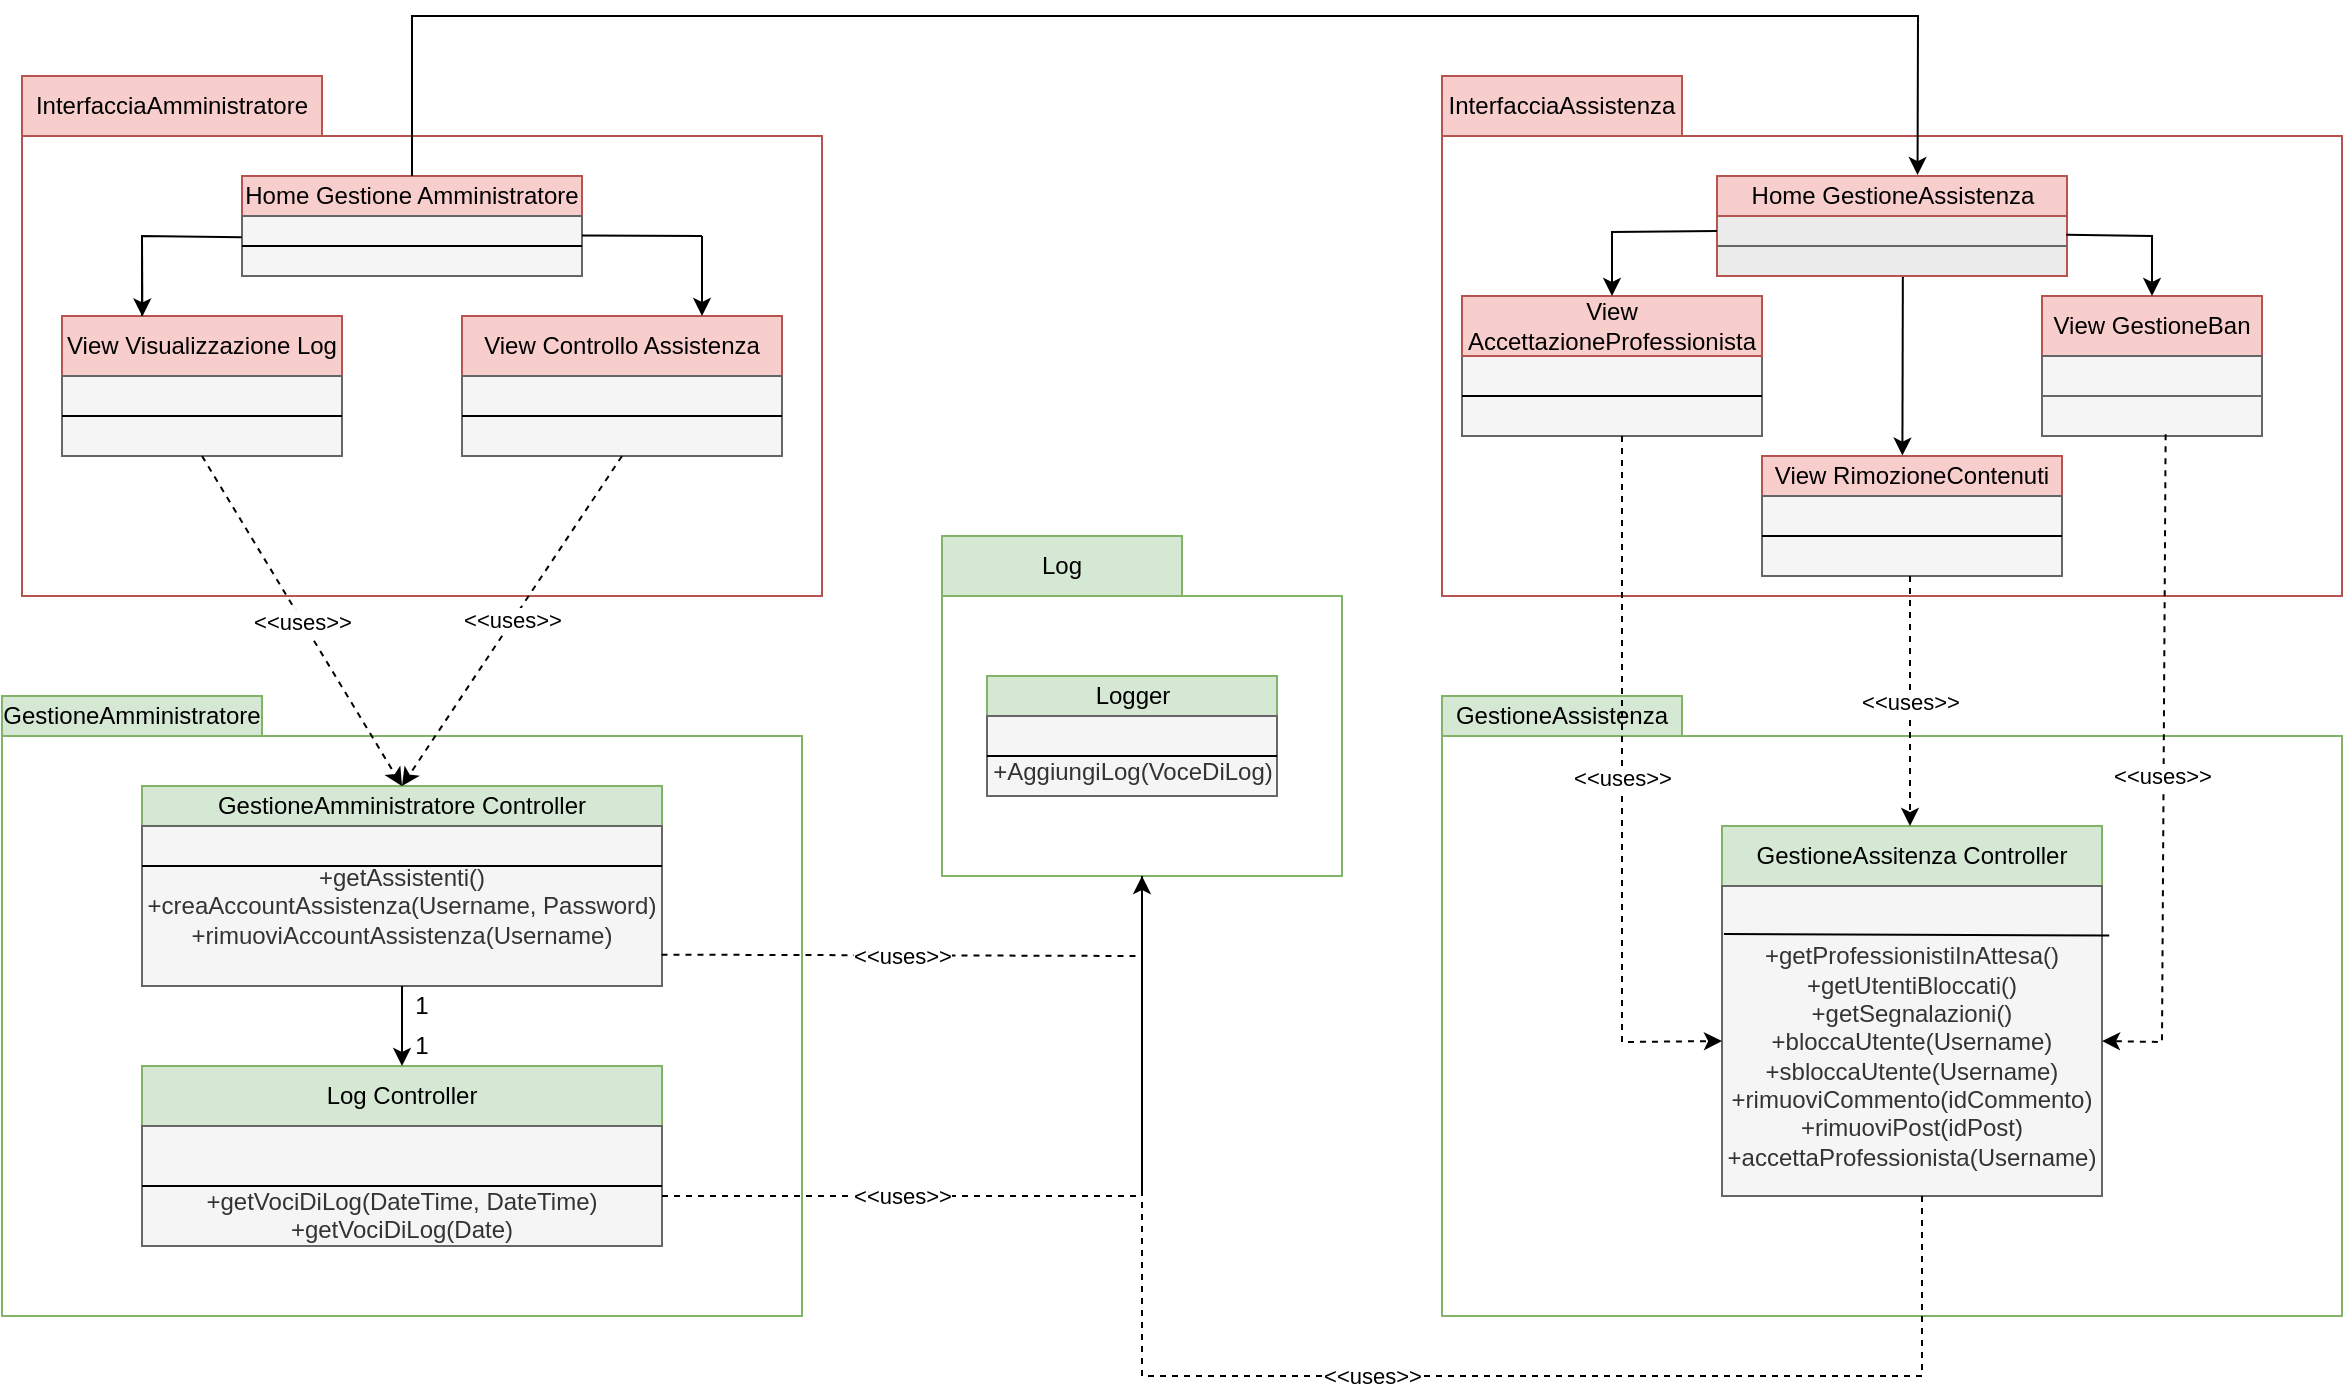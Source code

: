 <mxfile version="21.3.2">
  <diagram name="Pagina-1" id="t3WNDSSrl377M0ZZJApQ">
    <mxGraphModel dx="1000" dy="1685" grid="1" gridSize="10" guides="1" tooltips="1" connect="1" arrows="1" fold="1" page="1" pageScale="1" pageWidth="827" pageHeight="1169" math="0" shadow="0">
      <root>
        <mxCell id="0" />
        <mxCell id="1" parent="0" />
        <mxCell id="_iW7lStZhV066AtyDzzr-1" value="" style="rounded=0;whiteSpace=wrap;html=1;fillColor=none;strokeColor=#b85450;" vertex="1" parent="1">
          <mxGeometry x="60" y="60" width="400" height="230" as="geometry" />
        </mxCell>
        <mxCell id="_iW7lStZhV066AtyDzzr-2" value="InterfacciaAmministratore" style="rounded=0;whiteSpace=wrap;html=1;fillColor=#f8cecc;strokeColor=#b85450;" vertex="1" parent="1">
          <mxGeometry x="60" y="30" width="150" height="30" as="geometry" />
        </mxCell>
        <mxCell id="_iW7lStZhV066AtyDzzr-3" value="Home Gestione Amministratore" style="rounded=0;whiteSpace=wrap;html=1;fillColor=#f8cecc;strokeColor=#b85450;" vertex="1" parent="1">
          <mxGeometry x="170" y="80" width="170" height="20" as="geometry" />
        </mxCell>
        <mxCell id="_iW7lStZhV066AtyDzzr-4" value="" style="rounded=0;whiteSpace=wrap;html=1;fillColor=#f5f5f5;fontColor=#333333;strokeColor=#666666;" vertex="1" parent="1">
          <mxGeometry x="170" y="100" width="170" height="30" as="geometry" />
        </mxCell>
        <mxCell id="_iW7lStZhV066AtyDzzr-5" value="" style="endArrow=none;html=1;rounded=0;exitX=0;exitY=0.5;exitDx=0;exitDy=0;entryX=1;entryY=0.5;entryDx=0;entryDy=0;" edge="1" parent="1" source="_iW7lStZhV066AtyDzzr-4" target="_iW7lStZhV066AtyDzzr-4">
          <mxGeometry width="50" height="50" relative="1" as="geometry">
            <mxPoint x="390" y="180" as="sourcePoint" />
            <mxPoint x="440" y="130" as="targetPoint" />
          </mxGeometry>
        </mxCell>
        <mxCell id="_iW7lStZhV066AtyDzzr-6" value="View Visualizzazione Log" style="rounded=0;whiteSpace=wrap;html=1;fillColor=#f8cecc;strokeColor=#b85450;" vertex="1" parent="1">
          <mxGeometry x="80" y="150" width="140" height="30" as="geometry" />
        </mxCell>
        <mxCell id="_iW7lStZhV066AtyDzzr-7" value="" style="rounded=0;whiteSpace=wrap;html=1;fillColor=#f5f5f5;fontColor=#333333;strokeColor=#666666;" vertex="1" parent="1">
          <mxGeometry x="80" y="180" width="140" height="40" as="geometry" />
        </mxCell>
        <mxCell id="_iW7lStZhV066AtyDzzr-8" value="" style="endArrow=none;html=1;rounded=0;exitX=0;exitY=0.5;exitDx=0;exitDy=0;entryX=1;entryY=0.5;entryDx=0;entryDy=0;" edge="1" parent="1" source="_iW7lStZhV066AtyDzzr-7" target="_iW7lStZhV066AtyDzzr-7">
          <mxGeometry width="50" height="50" relative="1" as="geometry">
            <mxPoint x="390" y="180" as="sourcePoint" />
            <mxPoint x="440" y="130" as="targetPoint" />
          </mxGeometry>
        </mxCell>
        <mxCell id="_iW7lStZhV066AtyDzzr-9" value="View Controllo Assistenza" style="rounded=0;whiteSpace=wrap;html=1;fillColor=#f8cecc;strokeColor=#b85450;" vertex="1" parent="1">
          <mxGeometry x="280" y="150" width="160" height="30" as="geometry" />
        </mxCell>
        <mxCell id="_iW7lStZhV066AtyDzzr-11" value="" style="rounded=0;whiteSpace=wrap;html=1;fillColor=#f5f5f5;fontColor=#333333;strokeColor=#666666;" vertex="1" parent="1">
          <mxGeometry x="280" y="180" width="160" height="40" as="geometry" />
        </mxCell>
        <mxCell id="_iW7lStZhV066AtyDzzr-12" value="" style="endArrow=none;html=1;rounded=0;exitX=0;exitY=0.5;exitDx=0;exitDy=0;entryX=1;entryY=0.5;entryDx=0;entryDy=0;" edge="1" parent="1" source="_iW7lStZhV066AtyDzzr-11" target="_iW7lStZhV066AtyDzzr-11">
          <mxGeometry width="50" height="50" relative="1" as="geometry">
            <mxPoint x="390" y="180" as="sourcePoint" />
            <mxPoint x="440" y="130" as="targetPoint" />
          </mxGeometry>
        </mxCell>
        <mxCell id="_iW7lStZhV066AtyDzzr-13" value="" style="endArrow=none;html=1;rounded=0;exitX=1;exitY=0.323;exitDx=0;exitDy=0;exitPerimeter=0;" edge="1" parent="1" source="_iW7lStZhV066AtyDzzr-4">
          <mxGeometry width="50" height="50" relative="1" as="geometry">
            <mxPoint x="390" y="180" as="sourcePoint" />
            <mxPoint x="400" y="110" as="targetPoint" />
          </mxGeometry>
        </mxCell>
        <mxCell id="_iW7lStZhV066AtyDzzr-14" value="" style="endArrow=classic;html=1;rounded=0;entryX=0.75;entryY=0;entryDx=0;entryDy=0;" edge="1" parent="1" target="_iW7lStZhV066AtyDzzr-9">
          <mxGeometry width="50" height="50" relative="1" as="geometry">
            <mxPoint x="400" y="110" as="sourcePoint" />
            <mxPoint x="440" y="110" as="targetPoint" />
          </mxGeometry>
        </mxCell>
        <mxCell id="_iW7lStZhV066AtyDzzr-15" value="" style="endArrow=none;html=1;rounded=0;exitX=-0.001;exitY=0.356;exitDx=0;exitDy=0;exitPerimeter=0;" edge="1" parent="1" source="_iW7lStZhV066AtyDzzr-4">
          <mxGeometry width="50" height="50" relative="1" as="geometry">
            <mxPoint x="220" y="160" as="sourcePoint" />
            <mxPoint x="120" y="150" as="targetPoint" />
            <Array as="points">
              <mxPoint x="120" y="110" />
            </Array>
          </mxGeometry>
        </mxCell>
        <mxCell id="_iW7lStZhV066AtyDzzr-16" value="" style="endArrow=classic;html=1;rounded=0;entryX=0.287;entryY=0.007;entryDx=0;entryDy=0;entryPerimeter=0;" edge="1" parent="1" target="_iW7lStZhV066AtyDzzr-6">
          <mxGeometry width="50" height="50" relative="1" as="geometry">
            <mxPoint x="120" y="110" as="sourcePoint" />
            <mxPoint x="190" y="110" as="targetPoint" />
          </mxGeometry>
        </mxCell>
        <mxCell id="_iW7lStZhV066AtyDzzr-17" value="" style="rounded=0;whiteSpace=wrap;html=1;fillColor=none;strokeColor=#82b366;" vertex="1" parent="1">
          <mxGeometry x="520" y="290" width="200" height="140" as="geometry" />
        </mxCell>
        <mxCell id="_iW7lStZhV066AtyDzzr-18" value="Log" style="rounded=0;whiteSpace=wrap;html=1;fillColor=#d5e8d4;strokeColor=#82b366;" vertex="1" parent="1">
          <mxGeometry x="520" y="260" width="120" height="30" as="geometry" />
        </mxCell>
        <mxCell id="_iW7lStZhV066AtyDzzr-19" value="" style="rounded=0;whiteSpace=wrap;html=1;fillColor=none;strokeColor=#b85450;" vertex="1" parent="1">
          <mxGeometry x="770" y="60" width="450" height="230" as="geometry" />
        </mxCell>
        <mxCell id="_iW7lStZhV066AtyDzzr-20" value="InterfacciaAssistenza" style="rounded=0;whiteSpace=wrap;html=1;fillColor=#f8cecc;strokeColor=#b85450;" vertex="1" parent="1">
          <mxGeometry x="770" y="30" width="120" height="30" as="geometry" />
        </mxCell>
        <mxCell id="_iW7lStZhV066AtyDzzr-21" value="Home GestioneAssistenza" style="rounded=0;whiteSpace=wrap;html=1;fillColor=#f8cecc;strokeColor=#b85450;" vertex="1" parent="1">
          <mxGeometry x="907.5" y="80" width="175" height="20" as="geometry" />
        </mxCell>
        <mxCell id="_iW7lStZhV066AtyDzzr-22" value="" style="rounded=0;whiteSpace=wrap;html=1;fillColor=#EBEBEB;strokeColor=#b85450;" vertex="1" parent="1">
          <mxGeometry x="907.5" y="100" width="175" height="30" as="geometry" />
        </mxCell>
        <mxCell id="_iW7lStZhV066AtyDzzr-23" value="" style="endArrow=none;html=1;rounded=0;entryX=1;entryY=0.5;entryDx=0;entryDy=0;exitX=0;exitY=0.5;exitDx=0;exitDy=0;strokeColor=#666666;fillColor=#f5f5f5;" edge="1" parent="1" source="_iW7lStZhV066AtyDzzr-22" target="_iW7lStZhV066AtyDzzr-22">
          <mxGeometry width="50" height="50" relative="1" as="geometry">
            <mxPoint x="870" y="100" as="sourcePoint" />
            <mxPoint x="920" y="50" as="targetPoint" />
          </mxGeometry>
        </mxCell>
        <mxCell id="_iW7lStZhV066AtyDzzr-24" value="" style="rounded=0;whiteSpace=wrap;html=1;fillColor=#f5f5f5;fontColor=#333333;strokeColor=#666666;" vertex="1" parent="1">
          <mxGeometry x="780" y="170" width="150" height="40" as="geometry" />
        </mxCell>
        <mxCell id="_iW7lStZhV066AtyDzzr-25" value="View GestioneBan" style="rounded=0;whiteSpace=wrap;html=1;fillColor=#f8cecc;strokeColor=#b85450;" vertex="1" parent="1">
          <mxGeometry x="1070" y="140" width="110" height="30" as="geometry" />
        </mxCell>
        <mxCell id="_iW7lStZhV066AtyDzzr-26" value="View AccettazioneProfessionista" style="rounded=0;whiteSpace=wrap;html=1;fillColor=#f8cecc;strokeColor=#b85450;" vertex="1" parent="1">
          <mxGeometry x="780" y="140" width="150" height="30" as="geometry" />
        </mxCell>
        <mxCell id="_iW7lStZhV066AtyDzzr-27" value="" style="endArrow=none;html=1;rounded=0;exitX=0;exitY=0.5;exitDx=0;exitDy=0;entryX=1;entryY=0.5;entryDx=0;entryDy=0;" edge="1" parent="1" source="_iW7lStZhV066AtyDzzr-24" target="_iW7lStZhV066AtyDzzr-24">
          <mxGeometry width="50" height="50" relative="1" as="geometry">
            <mxPoint x="1040" y="170" as="sourcePoint" />
            <mxPoint x="1090" y="120" as="targetPoint" />
          </mxGeometry>
        </mxCell>
        <mxCell id="_iW7lStZhV066AtyDzzr-28" value="" style="rounded=0;whiteSpace=wrap;html=1;fillColor=#f5f5f5;fontColor=#333333;strokeColor=#666666;" vertex="1" parent="1">
          <mxGeometry x="1070" y="170" width="110" height="40" as="geometry" />
        </mxCell>
        <mxCell id="_iW7lStZhV066AtyDzzr-29" value="" style="endArrow=none;html=1;rounded=0;exitX=0;exitY=0.5;exitDx=0;exitDy=0;entryX=1;entryY=0.5;entryDx=0;entryDy=0;fillColor=#f5f5f5;strokeColor=#666666;" edge="1" parent="1" source="_iW7lStZhV066AtyDzzr-28" target="_iW7lStZhV066AtyDzzr-28">
          <mxGeometry width="50" height="50" relative="1" as="geometry">
            <mxPoint x="1040" y="170" as="sourcePoint" />
            <mxPoint x="1090" y="120" as="targetPoint" />
          </mxGeometry>
        </mxCell>
        <mxCell id="_iW7lStZhV066AtyDzzr-30" value="View RimozioneContenuti" style="rounded=0;whiteSpace=wrap;html=1;fillColor=#f8cecc;strokeColor=#b85450;" vertex="1" parent="1">
          <mxGeometry x="930" y="220" width="150" height="20" as="geometry" />
        </mxCell>
        <mxCell id="_iW7lStZhV066AtyDzzr-31" value="" style="rounded=0;whiteSpace=wrap;html=1;fillColor=#f5f5f5;fontColor=#333333;strokeColor=#666666;" vertex="1" parent="1">
          <mxGeometry x="930" y="240" width="150" height="40" as="geometry" />
        </mxCell>
        <mxCell id="_iW7lStZhV066AtyDzzr-33" value="" style="endArrow=none;html=1;rounded=0;exitX=0;exitY=0.5;exitDx=0;exitDy=0;entryX=1;entryY=0.5;entryDx=0;entryDy=0;" edge="1" parent="1" source="_iW7lStZhV066AtyDzzr-31" target="_iW7lStZhV066AtyDzzr-31">
          <mxGeometry width="50" height="50" relative="1" as="geometry">
            <mxPoint x="1040" y="170" as="sourcePoint" />
            <mxPoint x="1090" y="120" as="targetPoint" />
          </mxGeometry>
        </mxCell>
        <mxCell id="_iW7lStZhV066AtyDzzr-36" value="" style="endArrow=classic;html=1;rounded=0;exitX=0.531;exitY=1.016;exitDx=0;exitDy=0;exitPerimeter=0;entryX=0.468;entryY=-0.01;entryDx=0;entryDy=0;entryPerimeter=0;" edge="1" parent="1" source="_iW7lStZhV066AtyDzzr-22" target="_iW7lStZhV066AtyDzzr-30">
          <mxGeometry width="50" height="50" relative="1" as="geometry">
            <mxPoint x="1040" y="240" as="sourcePoint" />
            <mxPoint x="1090" y="190" as="targetPoint" />
          </mxGeometry>
        </mxCell>
        <mxCell id="_iW7lStZhV066AtyDzzr-37" value="" style="endArrow=classic;html=1;rounded=0;exitX=0.998;exitY=0.313;exitDx=0;exitDy=0;entryX=0.5;entryY=0;entryDx=0;entryDy=0;exitPerimeter=0;" edge="1" parent="1" source="_iW7lStZhV066AtyDzzr-22" target="_iW7lStZhV066AtyDzzr-25">
          <mxGeometry width="50" height="50" relative="1" as="geometry">
            <mxPoint x="1040" y="170" as="sourcePoint" />
            <mxPoint x="1090" y="120" as="targetPoint" />
            <Array as="points">
              <mxPoint x="1125" y="110" />
            </Array>
          </mxGeometry>
        </mxCell>
        <mxCell id="_iW7lStZhV066AtyDzzr-38" value="" style="endArrow=classic;html=1;rounded=0;exitX=0;exitY=0.25;exitDx=0;exitDy=0;entryX=0.5;entryY=0;entryDx=0;entryDy=0;" edge="1" parent="1" source="_iW7lStZhV066AtyDzzr-22" target="_iW7lStZhV066AtyDzzr-26">
          <mxGeometry width="50" height="50" relative="1" as="geometry">
            <mxPoint x="910" y="150" as="sourcePoint" />
            <mxPoint x="960" y="100" as="targetPoint" />
            <Array as="points">
              <mxPoint x="855" y="108" />
            </Array>
          </mxGeometry>
        </mxCell>
        <mxCell id="_iW7lStZhV066AtyDzzr-39" value="Logger" style="rounded=0;whiteSpace=wrap;html=1;fillColor=#d5e8d4;strokeColor=#82b366;" vertex="1" parent="1">
          <mxGeometry x="542.5" y="330" width="145" height="20" as="geometry" />
        </mxCell>
        <mxCell id="_iW7lStZhV066AtyDzzr-40" value="&lt;br&gt;+AggiungiLog(VoceDiLog)&lt;br&gt;" style="rounded=0;whiteSpace=wrap;html=1;fillColor=#f5f5f5;fontColor=#333333;strokeColor=#666666;" vertex="1" parent="1">
          <mxGeometry x="542.5" y="350" width="145" height="40" as="geometry" />
        </mxCell>
        <mxCell id="_iW7lStZhV066AtyDzzr-41" value="" style="endArrow=none;html=1;rounded=0;exitX=0;exitY=0.5;exitDx=0;exitDy=0;entryX=1;entryY=0.5;entryDx=0;entryDy=0;" edge="1" parent="1" source="_iW7lStZhV066AtyDzzr-40" target="_iW7lStZhV066AtyDzzr-40">
          <mxGeometry width="50" height="50" relative="1" as="geometry">
            <mxPoint x="650" y="270" as="sourcePoint" />
            <mxPoint x="700" y="220" as="targetPoint" />
          </mxGeometry>
        </mxCell>
        <mxCell id="_iW7lStZhV066AtyDzzr-42" value="" style="rounded=0;whiteSpace=wrap;html=1;fillColor=none;strokeColor=#82b366;" vertex="1" parent="1">
          <mxGeometry x="50" y="360" width="400" height="290" as="geometry" />
        </mxCell>
        <mxCell id="_iW7lStZhV066AtyDzzr-43" value="GestioneAmministratore" style="rounded=0;whiteSpace=wrap;html=1;fillColor=#d5e8d4;strokeColor=#82b366;" vertex="1" parent="1">
          <mxGeometry x="50" y="340" width="130" height="20" as="geometry" />
        </mxCell>
        <mxCell id="_iW7lStZhV066AtyDzzr-44" value="GestioneAmministratore Controller" style="rounded=0;whiteSpace=wrap;html=1;fillColor=#d5e8d4;strokeColor=#82b366;" vertex="1" parent="1">
          <mxGeometry x="120" y="385" width="260" height="20" as="geometry" />
        </mxCell>
        <mxCell id="_iW7lStZhV066AtyDzzr-45" value="+getAssistenti()&lt;br&gt;+creaAccountAssistenza(Username, Password)&lt;br&gt;+rimuoviAccountAssistenza(Username)" style="rounded=0;whiteSpace=wrap;html=1;fillColor=#f5f5f5;fontColor=#333333;strokeColor=#666666;" vertex="1" parent="1">
          <mxGeometry x="120" y="405" width="260" height="80" as="geometry" />
        </mxCell>
        <mxCell id="_iW7lStZhV066AtyDzzr-46" value="" style="endArrow=none;html=1;rounded=0;exitX=0;exitY=0.25;exitDx=0;exitDy=0;entryX=1;entryY=0.25;entryDx=0;entryDy=0;" edge="1" parent="1" source="_iW7lStZhV066AtyDzzr-45" target="_iW7lStZhV066AtyDzzr-45">
          <mxGeometry width="50" height="50" relative="1" as="geometry">
            <mxPoint x="270" y="470" as="sourcePoint" />
            <mxPoint x="320" y="420" as="targetPoint" />
          </mxGeometry>
        </mxCell>
        <mxCell id="_iW7lStZhV066AtyDzzr-47" value="Log Controller" style="rounded=0;whiteSpace=wrap;html=1;fillColor=#d5e8d4;strokeColor=#82b366;" vertex="1" parent="1">
          <mxGeometry x="120" y="525" width="260" height="30" as="geometry" />
        </mxCell>
        <mxCell id="_iW7lStZhV066AtyDzzr-48" value="&lt;br&gt;&lt;br&gt;+getVociDiLog(DateTime, DateTime)&lt;br&gt;+getVociDiLog(Date)" style="rounded=0;whiteSpace=wrap;html=1;fillColor=#f5f5f5;fontColor=#333333;strokeColor=#666666;" vertex="1" parent="1">
          <mxGeometry x="120" y="555" width="260" height="60" as="geometry" />
        </mxCell>
        <mxCell id="_iW7lStZhV066AtyDzzr-49" value="" style="endArrow=none;html=1;rounded=0;exitX=0;exitY=0.5;exitDx=0;exitDy=0;entryX=1;entryY=0.5;entryDx=0;entryDy=0;" edge="1" parent="1" source="_iW7lStZhV066AtyDzzr-48" target="_iW7lStZhV066AtyDzzr-48">
          <mxGeometry width="50" height="50" relative="1" as="geometry">
            <mxPoint x="300" y="540" as="sourcePoint" />
            <mxPoint x="350" y="490" as="targetPoint" />
          </mxGeometry>
        </mxCell>
        <mxCell id="_iW7lStZhV066AtyDzzr-50" value="" style="endArrow=classic;html=1;rounded=0;exitX=0.5;exitY=1;exitDx=0;exitDy=0;entryX=0.5;entryY=0;entryDx=0;entryDy=0;" edge="1" parent="1" source="_iW7lStZhV066AtyDzzr-45" target="_iW7lStZhV066AtyDzzr-47">
          <mxGeometry width="50" height="50" relative="1" as="geometry">
            <mxPoint x="300" y="540" as="sourcePoint" />
            <mxPoint x="350" y="490" as="targetPoint" />
          </mxGeometry>
        </mxCell>
        <mxCell id="_iW7lStZhV066AtyDzzr-51" value="1" style="text;html=1;strokeColor=none;fillColor=none;align=center;verticalAlign=middle;whiteSpace=wrap;rounded=0;" vertex="1" parent="1">
          <mxGeometry x="230" y="480" width="60" height="30" as="geometry" />
        </mxCell>
        <mxCell id="_iW7lStZhV066AtyDzzr-52" value="1" style="text;html=1;strokeColor=none;fillColor=none;align=center;verticalAlign=middle;whiteSpace=wrap;rounded=0;" vertex="1" parent="1">
          <mxGeometry x="230" y="500" width="60" height="30" as="geometry" />
        </mxCell>
        <mxCell id="_iW7lStZhV066AtyDzzr-56" value="&amp;lt;&amp;lt;uses&amp;gt;&amp;gt;" style="endArrow=classic;html=1;rounded=0;exitX=0.5;exitY=1;exitDx=0;exitDy=0;entryX=0.5;entryY=0;entryDx=0;entryDy=0;dashed=1;" edge="1" parent="1" source="_iW7lStZhV066AtyDzzr-7" target="_iW7lStZhV066AtyDzzr-44">
          <mxGeometry width="50" height="50" relative="1" as="geometry">
            <mxPoint x="300" y="260" as="sourcePoint" />
            <mxPoint x="350" y="210" as="targetPoint" />
          </mxGeometry>
        </mxCell>
        <mxCell id="_iW7lStZhV066AtyDzzr-57" value="&amp;lt;&amp;lt;uses&amp;gt;&amp;gt;" style="endArrow=classic;html=1;rounded=0;exitX=0.5;exitY=1;exitDx=0;exitDy=0;entryX=0.5;entryY=0;entryDx=0;entryDy=0;dashed=1;" edge="1" parent="1" source="_iW7lStZhV066AtyDzzr-11" target="_iW7lStZhV066AtyDzzr-44">
          <mxGeometry width="50" height="50" relative="1" as="geometry">
            <mxPoint x="300" y="260" as="sourcePoint" />
            <mxPoint x="350" y="210" as="targetPoint" />
          </mxGeometry>
        </mxCell>
        <mxCell id="_iW7lStZhV066AtyDzzr-58" value="" style="endArrow=classic;html=1;rounded=0;exitX=0.5;exitY=0;exitDx=0;exitDy=0;entryX=0.573;entryY=-0.024;entryDx=0;entryDy=0;entryPerimeter=0;" edge="1" parent="1" source="_iW7lStZhV066AtyDzzr-3" target="_iW7lStZhV066AtyDzzr-21">
          <mxGeometry width="50" height="50" relative="1" as="geometry">
            <mxPoint x="310" y="80" as="sourcePoint" />
            <mxPoint x="360" y="30" as="targetPoint" />
            <Array as="points">
              <mxPoint x="255" />
              <mxPoint x="1008" />
            </Array>
          </mxGeometry>
        </mxCell>
        <mxCell id="_iW7lStZhV066AtyDzzr-60" value="" style="rounded=0;whiteSpace=wrap;html=1;fillColor=none;strokeColor=#82b366;" vertex="1" parent="1">
          <mxGeometry x="770" y="360" width="450" height="290" as="geometry" />
        </mxCell>
        <mxCell id="_iW7lStZhV066AtyDzzr-61" value="GestioneAssistenza" style="rounded=0;whiteSpace=wrap;html=1;fillColor=#d5e8d4;strokeColor=#82b366;" vertex="1" parent="1">
          <mxGeometry x="770" y="340" width="120" height="20" as="geometry" />
        </mxCell>
        <mxCell id="_iW7lStZhV066AtyDzzr-62" value="GestioneAssitenza Controller" style="rounded=0;whiteSpace=wrap;html=1;fillColor=#d5e8d4;strokeColor=#82b366;" vertex="1" parent="1">
          <mxGeometry x="910" y="405" width="190" height="30" as="geometry" />
        </mxCell>
        <mxCell id="_iW7lStZhV066AtyDzzr-63" value="&lt;br&gt;+getProfessionistiInAttesa()&lt;br&gt;+getUtentiBloccati()&lt;br&gt;+getSegnalazioni()&lt;br&gt;+bloccaUtente(Username)&lt;br&gt;+sbloccaUtente(Username)&lt;br&gt;+rimuoviCommento(idCommento)&lt;br&gt;+rimuoviPost(idPost)&lt;br&gt;+accettaProfessionista(Username)" style="rounded=0;whiteSpace=wrap;html=1;fillColor=#f5f5f5;fontColor=#333333;strokeColor=#666666;" vertex="1" parent="1">
          <mxGeometry x="910" y="435" width="190" height="155" as="geometry" />
        </mxCell>
        <mxCell id="_iW7lStZhV066AtyDzzr-64" value="" style="endArrow=none;html=1;rounded=0;entryX=1.019;entryY=0.16;entryDx=0;entryDy=0;exitX=0.005;exitY=0.155;exitDx=0;exitDy=0;entryPerimeter=0;exitPerimeter=0;" edge="1" parent="1" source="_iW7lStZhV066AtyDzzr-63" target="_iW7lStZhV066AtyDzzr-63">
          <mxGeometry width="50" height="50" relative="1" as="geometry">
            <mxPoint x="710" y="430" as="sourcePoint" />
            <mxPoint x="760" y="380" as="targetPoint" />
          </mxGeometry>
        </mxCell>
        <mxCell id="_iW7lStZhV066AtyDzzr-66" value="&amp;lt;&amp;lt;uses&amp;gt;&amp;gt;" style="endArrow=classic;html=1;rounded=0;exitX=0.5;exitY=1;exitDx=0;exitDy=0;entryX=0.5;entryY=0;entryDx=0;entryDy=0;dashed=1;" edge="1" parent="1">
          <mxGeometry width="50" height="50" relative="1" as="geometry">
            <mxPoint x="1004" y="280" as="sourcePoint" />
            <mxPoint x="1004" y="405" as="targetPoint" />
          </mxGeometry>
        </mxCell>
        <mxCell id="_iW7lStZhV066AtyDzzr-67" value="&amp;lt;&amp;lt;uses&amp;gt;&amp;gt;" style="endArrow=classic;html=1;rounded=0;exitX=0.562;exitY=0.977;exitDx=0;exitDy=0;entryX=1;entryY=0.5;entryDx=0;entryDy=0;dashed=1;exitPerimeter=0;" edge="1" parent="1" source="_iW7lStZhV066AtyDzzr-28" target="_iW7lStZhV066AtyDzzr-63">
          <mxGeometry x="0.024" y="-1" width="50" height="50" relative="1" as="geometry">
            <mxPoint x="900" y="240" as="sourcePoint" />
            <mxPoint x="950" y="190" as="targetPoint" />
            <Array as="points">
              <mxPoint x="1130" y="513" />
            </Array>
            <mxPoint as="offset" />
          </mxGeometry>
        </mxCell>
        <mxCell id="_iW7lStZhV066AtyDzzr-68" value="" style="endArrow=classic;html=1;rounded=0;entryX=0;entryY=0.5;entryDx=0;entryDy=0;dashed=1;" edge="1" parent="1" target="_iW7lStZhV066AtyDzzr-63">
          <mxGeometry width="50" height="50" relative="1" as="geometry">
            <mxPoint x="860" y="210" as="sourcePoint" />
            <mxPoint x="950" y="380" as="targetPoint" />
            <Array as="points">
              <mxPoint x="860" y="513" />
            </Array>
          </mxGeometry>
        </mxCell>
        <mxCell id="_iW7lStZhV066AtyDzzr-69" value="&amp;lt;&amp;lt;uses&amp;gt;&amp;gt;" style="edgeLabel;html=1;align=center;verticalAlign=middle;resizable=0;points=[];" vertex="1" connectable="0" parent="_iW7lStZhV066AtyDzzr-68">
          <mxGeometry x="0.549" relative="1" as="geometry">
            <mxPoint y="-103" as="offset" />
          </mxGeometry>
        </mxCell>
        <mxCell id="_iW7lStZhV066AtyDzzr-70" value="&amp;lt;&amp;lt;uses&amp;gt;&amp;gt;" style="endArrow=classic;html=1;rounded=0;entryX=0.5;entryY=1;entryDx=0;entryDy=0;dashed=1;" edge="1" parent="1" target="_iW7lStZhV066AtyDzzr-17">
          <mxGeometry width="50" height="50" relative="1" as="geometry">
            <mxPoint x="1010" y="590" as="sourcePoint" />
            <mxPoint x="610" y="430" as="targetPoint" />
            <Array as="points">
              <mxPoint x="1010" y="680" />
              <mxPoint x="620" y="680" />
            </Array>
          </mxGeometry>
        </mxCell>
        <mxCell id="_iW7lStZhV066AtyDzzr-72" value="&amp;lt;&amp;lt;uses&amp;gt;&amp;gt;" style="endArrow=none;html=1;rounded=0;exitX=0.999;exitY=0.804;exitDx=0;exitDy=0;exitPerimeter=0;dashed=1;" edge="1" parent="1" source="_iW7lStZhV066AtyDzzr-45">
          <mxGeometry width="50" height="50" relative="1" as="geometry">
            <mxPoint x="350" y="530" as="sourcePoint" />
            <mxPoint x="620" y="470" as="targetPoint" />
          </mxGeometry>
        </mxCell>
        <mxCell id="_iW7lStZhV066AtyDzzr-73" value="&amp;lt;&amp;lt;uses&amp;gt;&amp;gt;" style="endArrow=none;html=1;rounded=0;dashed=1;" edge="1" parent="1">
          <mxGeometry width="50" height="50" relative="1" as="geometry">
            <mxPoint x="380" y="590" as="sourcePoint" />
            <mxPoint x="620" y="590" as="targetPoint" />
          </mxGeometry>
        </mxCell>
        <mxCell id="_iW7lStZhV066AtyDzzr-74" value="" style="endArrow=none;html=1;rounded=0;entryX=0.5;entryY=1;entryDx=0;entryDy=0;" edge="1" parent="1" target="_iW7lStZhV066AtyDzzr-17">
          <mxGeometry width="50" height="50" relative="1" as="geometry">
            <mxPoint x="620" y="590" as="sourcePoint" />
            <mxPoint x="400" y="540" as="targetPoint" />
          </mxGeometry>
        </mxCell>
      </root>
    </mxGraphModel>
  </diagram>
</mxfile>
